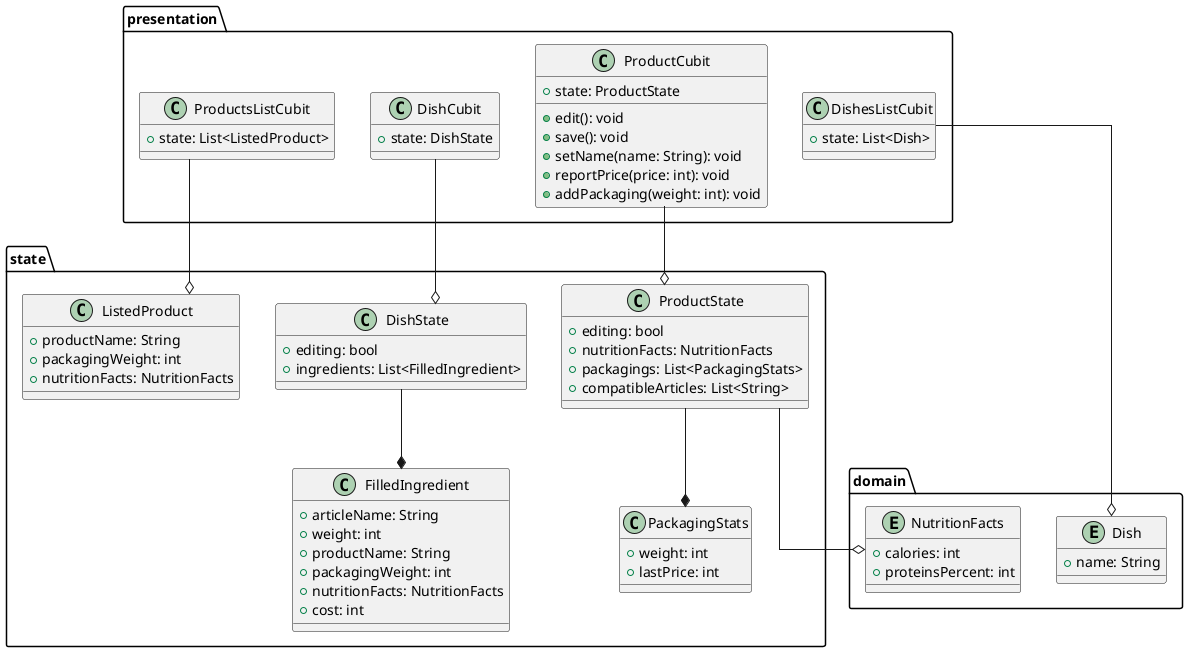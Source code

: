 @startuml flexeat-uml
skinparam linetype ortho

package state {
    class DishState {
        +editing: bool
        +ingredients: List<FilledIngredient>
    }

    class ProductState {
        +editing: bool
        +nutritionFacts: NutritionFacts
        +packagings: List<PackagingStats>
        +compatibleArticles: List<String>
    }

    class FilledIngredient {
        +articleName: String
        +weight: int
        +productName: String
        +packagingWeight: int
        +nutritionFacts: NutritionFacts
        +cost: int
    }

    class ListedProduct {
        +productName: String
        +packagingWeight: int
        +nutritionFacts: NutritionFacts
    }

    class PackagingStats {
        +weight: int
        +lastPrice: int
    }

    DishState --* FilledIngredient
    ProductState --* PackagingStats
}

package presentation {
    class DishesListCubit {
        +state: List<Dish>
    }

    class DishCubit {
        +state: DishState
    }

    class ProductsListCubit {
        +state: List<ListedProduct>
    }

    class ProductCubit {
        +state: ProductState
        +edit(): void
        +save(): void
        +setName(name: String): void
        +reportPrice(price: int): void
        +addPackaging(weight: int): void
    }
    
    DishCubit --o DishState
    ProductsListCubit --o ListedProduct
    ProductCubit --o ProductState
}

package domain {
    entity NutritionFacts {
        +calories: int
        +proteinsPercent: int
    }
    
    entity Dish {
        +name: String
    }
}

DishesListCubit --o Dish
ProductState --o NutritionFacts
@enduml